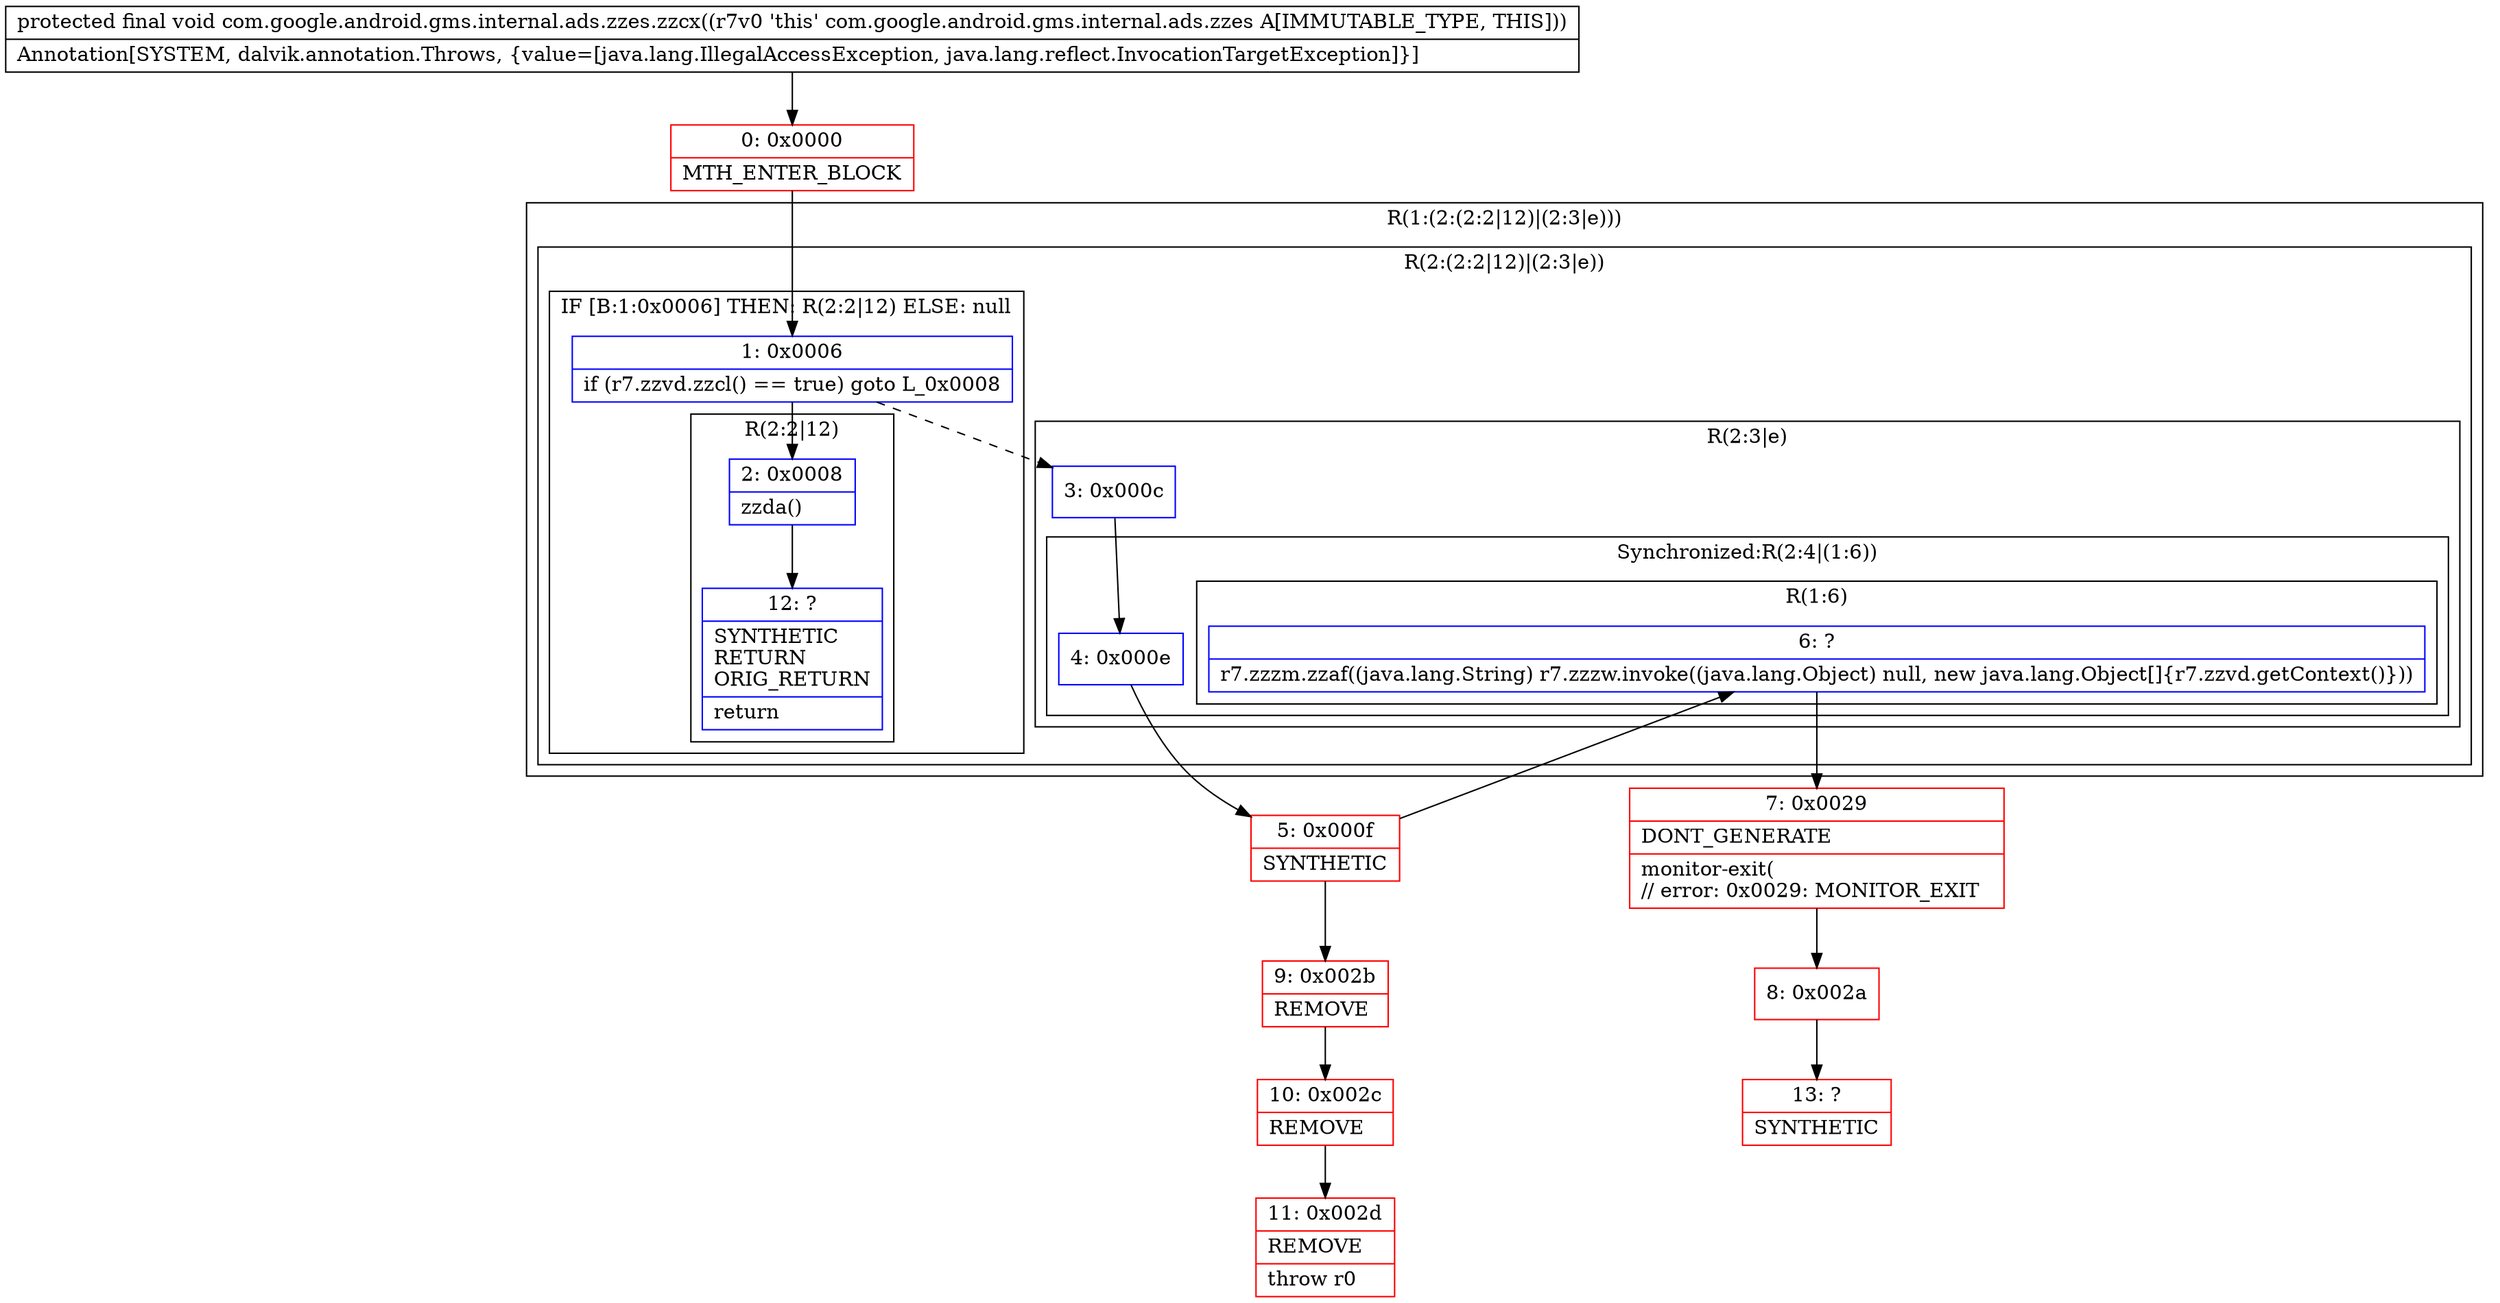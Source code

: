 digraph "CFG forcom.google.android.gms.internal.ads.zzes.zzcx()V" {
subgraph cluster_Region_1600079407 {
label = "R(1:(2:(2:2|12)|(2:3|e)))";
node [shape=record,color=blue];
subgraph cluster_Region_1554253222 {
label = "R(2:(2:2|12)|(2:3|e))";
node [shape=record,color=blue];
subgraph cluster_IfRegion_1128658616 {
label = "IF [B:1:0x0006] THEN: R(2:2|12) ELSE: null";
node [shape=record,color=blue];
Node_1 [shape=record,label="{1\:\ 0x0006|if (r7.zzvd.zzcl() == true) goto L_0x0008\l}"];
subgraph cluster_Region_1561920413 {
label = "R(2:2|12)";
node [shape=record,color=blue];
Node_2 [shape=record,label="{2\:\ 0x0008|zzda()\l}"];
Node_12 [shape=record,label="{12\:\ ?|SYNTHETIC\lRETURN\lORIG_RETURN\l|return\l}"];
}
}
subgraph cluster_Region_2027046959 {
label = "R(2:3|e)";
node [shape=record,color=blue];
Node_3 [shape=record,label="{3\:\ 0x000c}"];
subgraph cluster_SynchronizedRegion_78117798 {
label = "Synchronized:R(2:4|(1:6))";
node [shape=record,color=blue];
Node_4 [shape=record,label="{4\:\ 0x000e}"];
subgraph cluster_Region_1748708796 {
label = "R(1:6)";
node [shape=record,color=blue];
Node_6 [shape=record,label="{6\:\ ?|r7.zzzm.zzaf((java.lang.String) r7.zzzw.invoke((java.lang.Object) null, new java.lang.Object[]\{r7.zzvd.getContext()\}))\l}"];
}
}
}
}
}
Node_0 [shape=record,color=red,label="{0\:\ 0x0000|MTH_ENTER_BLOCK\l}"];
Node_5 [shape=record,color=red,label="{5\:\ 0x000f|SYNTHETIC\l}"];
Node_7 [shape=record,color=red,label="{7\:\ 0x0029|DONT_GENERATE\l|monitor\-exit(\l\/\/ error: 0x0029: MONITOR_EXIT  \l}"];
Node_8 [shape=record,color=red,label="{8\:\ 0x002a}"];
Node_9 [shape=record,color=red,label="{9\:\ 0x002b|REMOVE\l}"];
Node_10 [shape=record,color=red,label="{10\:\ 0x002c|REMOVE\l}"];
Node_11 [shape=record,color=red,label="{11\:\ 0x002d|REMOVE\l|throw r0\l}"];
Node_13 [shape=record,color=red,label="{13\:\ ?|SYNTHETIC\l}"];
MethodNode[shape=record,label="{protected final void com.google.android.gms.internal.ads.zzes.zzcx((r7v0 'this' com.google.android.gms.internal.ads.zzes A[IMMUTABLE_TYPE, THIS]))  | Annotation[SYSTEM, dalvik.annotation.Throws, \{value=[java.lang.IllegalAccessException, java.lang.reflect.InvocationTargetException]\}]\l}"];
MethodNode -> Node_0;
Node_1 -> Node_2;
Node_1 -> Node_3[style=dashed];
Node_2 -> Node_12;
Node_3 -> Node_4;
Node_4 -> Node_5;
Node_6 -> Node_7;
Node_0 -> Node_1;
Node_5 -> Node_6;
Node_5 -> Node_9;
Node_7 -> Node_8;
Node_8 -> Node_13;
Node_9 -> Node_10;
Node_10 -> Node_11;
}

